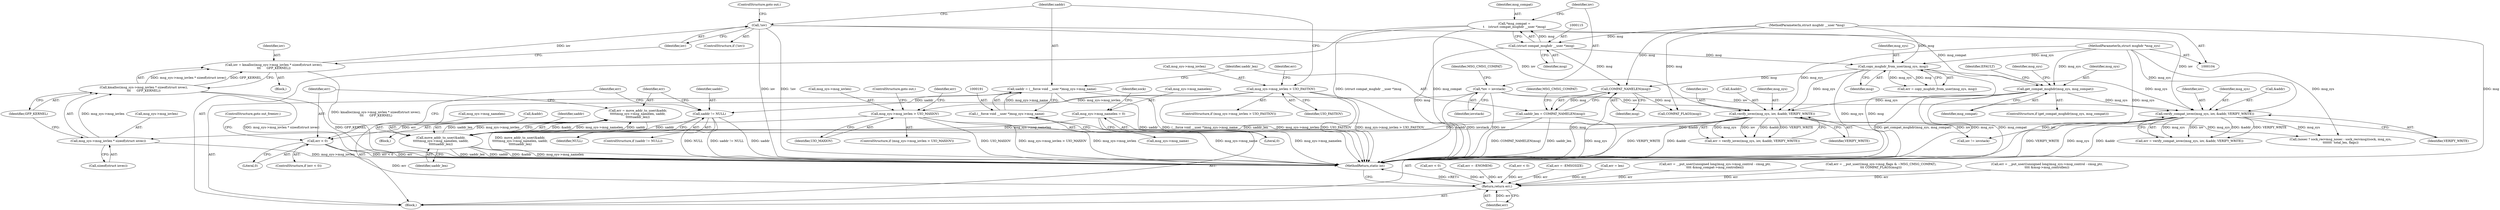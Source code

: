 digraph "0_linux_f3d3342602f8bcbf37d7c46641cb9bca7618eb1c_31@API" {
"1000280" [label="(Call,err = move_addr_to_user(&addr,\n\t\t\t\t\tmsg_sys->msg_namelen, uaddr,\n\t\t\t\t\tuaddr_len))"];
"1000282" [label="(Call,move_addr_to_user(&addr,\n\t\t\t\t\tmsg_sys->msg_namelen, uaddr,\n\t\t\t\t\tuaddr_len))"];
"1000214" [label="(Call,verify_iovec(msg_sys, iov, &addr, VERIFY_WRITE))"];
"1000135" [label="(Call,get_compat_msghdr(msg_sys, msg_compat))"];
"1000107" [label="(MethodParameterIn,struct msghdr *msg_sys)"];
"1000112" [label="(Call,*msg_compat =\n\t    (struct compat_msghdr __user *)msg)"];
"1000114" [label="(Call,(struct compat_msghdr __user *)msg)"];
"1000106" [label="(MethodParameterIn,struct msghdr __user *msg)"];
"1000145" [label="(Call,copy_msghdr_from_user(msg_sys, msg))"];
"1000185" [label="(Call,!iov)"];
"1000174" [label="(Call,iov = kmalloc(msg_sys->msg_iovlen * sizeof(struct iovec),\n\t\t\t      GFP_KERNEL))"];
"1000176" [label="(Call,kmalloc(msg_sys->msg_iovlen * sizeof(struct iovec),\n\t\t\t      GFP_KERNEL))"];
"1000177" [label="(Call,msg_sys->msg_iovlen * sizeof(struct iovec))"];
"1000164" [label="(Call,msg_sys->msg_iovlen > UIO_MAXIOV)"];
"1000153" [label="(Call,msg_sys->msg_iovlen > UIO_FASTIOV)"];
"1000119" [label="(Call,*iov = iovstack)"];
"1000205" [label="(Call,verify_compat_iovec(msg_sys, iov, &addr, VERIFY_WRITE))"];
"1000244" [label="(Call,msg_sys->msg_namelen = 0)"];
"1000276" [label="(Call,uaddr != NULL)"];
"1000188" [label="(Call,uaddr = (__force void __user *)msg_sys->msg_name)"];
"1000190" [label="(Call,(__force void __user *)msg_sys->msg_name)"];
"1000195" [label="(Call,uaddr_len = COMPAT_NAMELEN(msg))"];
"1000197" [label="(Call,COMPAT_NAMELEN(msg))"];
"1000291" [label="(Call,err < 0)"];
"1000355" [label="(Return,return err;)"];
"1000281" [label="(Identifier,err)"];
"1000244" [label="(Call,msg_sys->msg_namelen = 0)"];
"1000175" [label="(Identifier,iov)"];
"1000195" [label="(Call,uaddr_len = COMPAT_NAMELEN(msg))"];
"1000296" [label="(Identifier,err)"];
"1000282" [label="(Call,move_addr_to_user(&addr,\n\t\t\t\t\tmsg_sys->msg_namelen, uaddr,\n\t\t\t\t\tuaddr_len))"];
"1000140" [label="(Identifier,EFAULT)"];
"1000153" [label="(Call,msg_sys->msg_iovlen > UIO_FASTIOV)"];
"1000155" [label="(Identifier,msg_sys)"];
"1000177" [label="(Call,msg_sys->msg_iovlen * sizeof(struct iovec))"];
"1000216" [label="(Identifier,iov)"];
"1000192" [label="(Call,msg_sys->msg_name)"];
"1000169" [label="(ControlStructure,goto out;)"];
"1000106" [label="(MethodParameterIn,struct msghdr __user *msg)"];
"1000280" [label="(Call,err = move_addr_to_user(&addr,\n\t\t\t\t\tmsg_sys->msg_namelen, uaddr,\n\t\t\t\t\tuaddr_len))"];
"1000112" [label="(Call,*msg_compat =\n\t    (struct compat_msghdr __user *)msg)"];
"1000198" [label="(Identifier,msg)"];
"1000145" [label="(Call,copy_msghdr_from_user(msg_sys, msg))"];
"1000276" [label="(Call,uaddr != NULL)"];
"1000189" [label="(Identifier,uaddr)"];
"1000212" [label="(Call,err = verify_iovec(msg_sys, iov, &addr, VERIFY_WRITE))"];
"1000217" [label="(Call,&addr)"];
"1000114" [label="(Call,(struct compat_msghdr __user *)msg)"];
"1000277" [label="(Identifier,uaddr)"];
"1000181" [label="(Call,sizeof(struct iovec))"];
"1000121" [label="(Identifier,iovstack)"];
"1000210" [label="(Identifier,VERIFY_WRITE)"];
"1000344" [label="(Call,err = len)"];
"1000183" [label="(Identifier,GFP_KERNEL)"];
"1000163" [label="(ControlStructure,if (msg_sys->msg_iovlen > UIO_MAXIOV))"];
"1000203" [label="(Call,err = verify_compat_iovec(msg_sys, iov, &addr, VERIFY_WRITE))"];
"1000312" [label="(Call,err = __put_user((unsigned long)msg_sys->msg_control - cmsg_ptr,\n\t\t\t\t &msg_compat->msg_controllen))"];
"1000135" [label="(Call,get_compat_msghdr(msg_sys, msg_compat))"];
"1000176" [label="(Call,kmalloc(msg_sys->msg_iovlen * sizeof(struct iovec),\n\t\t\t      GFP_KERNEL))"];
"1000219" [label="(Identifier,VERIFY_WRITE)"];
"1000147" [label="(Identifier,msg)"];
"1000275" [label="(ControlStructure,if (uaddr != NULL))"];
"1000185" [label="(Call,!iov)"];
"1000134" [label="(ControlStructure,if (get_compat_msghdr(msg_sys, msg_compat)))"];
"1000152" [label="(ControlStructure,if (msg_sys->msg_iovlen > UIO_FASTIOV))"];
"1000207" [label="(Identifier,iov)"];
"1000303" [label="(Call,COMPAT_FLAGS(msg))"];
"1000158" [label="(Block,)"];
"1000116" [label="(Identifier,msg)"];
"1000214" [label="(Call,verify_iovec(msg_sys, iov, &addr, VERIFY_WRITE))"];
"1000137" [label="(Identifier,msg_compat)"];
"1000285" [label="(Call,msg_sys->msg_namelen)"];
"1000295" [label="(Call,err = __put_user((msg_sys->msg_flags & ~MSG_CMSG_COMPAT),\n\t\t\t COMPAT_FLAGS(msg)))"];
"1000171" [label="(Identifier,err)"];
"1000188" [label="(Call,uaddr = (__force void __user *)msg_sys->msg_name)"];
"1000279" [label="(Block,)"];
"1000143" [label="(Call,err = copy_msghdr_from_user(msg_sys, msg))"];
"1000262" [label="(Call,(nosec ? sock_recvmsg_nosec : sock_recvmsg)(sock, msg_sys,\n\t\t\t\t\t\t\t  total_len, flags))"];
"1000327" [label="(Call,err = __put_user((unsigned long)msg_sys->msg_control - cmsg_ptr,\n\t\t\t\t &msg->msg_controllen))"];
"1000154" [label="(Call,msg_sys->msg_iovlen)"];
"1000283" [label="(Call,&addr)"];
"1000119" [label="(Call,*iov = iovstack)"];
"1000268" [label="(Call,err < 0)"];
"1000110" [label="(Block,)"];
"1000170" [label="(Call,err = -ENOMEM)"];
"1000253" [label="(Identifier,sock)"];
"1000113" [label="(Identifier,msg_compat)"];
"1000206" [label="(Identifier,msg_sys)"];
"1000164" [label="(Call,msg_sys->msg_iovlen > UIO_MAXIOV)"];
"1000349" [label="(Call,iov != iovstack)"];
"1000357" [label="(MethodReturn,static int)"];
"1000356" [label="(Identifier,err)"];
"1000165" [label="(Call,msg_sys->msg_iovlen)"];
"1000107" [label="(MethodParameterIn,struct msghdr *msg_sys)"];
"1000197" [label="(Call,COMPAT_NAMELEN(msg))"];
"1000187" [label="(ControlStructure,goto out;)"];
"1000196" [label="(Identifier,uaddr_len)"];
"1000248" [label="(Literal,0)"];
"1000289" [label="(Identifier,uaddr_len)"];
"1000146" [label="(Identifier,msg_sys)"];
"1000291" [label="(Call,err < 0)"];
"1000190" [label="(Call,(__force void __user *)msg_sys->msg_name)"];
"1000157" [label="(Identifier,UIO_FASTIOV)"];
"1000294" [label="(ControlStructure,goto out_freeiov;)"];
"1000168" [label="(Identifier,UIO_MAXIOV)"];
"1000186" [label="(Identifier,iov)"];
"1000136" [label="(Identifier,msg_sys)"];
"1000160" [label="(Identifier,err)"];
"1000174" [label="(Call,iov = kmalloc(msg_sys->msg_iovlen * sizeof(struct iovec),\n\t\t\t      GFP_KERNEL))"];
"1000355" [label="(Return,return err;)"];
"1000131" [label="(Identifier,MSG_CMSG_COMPAT)"];
"1000290" [label="(ControlStructure,if (err < 0))"];
"1000221" [label="(Call,err < 0)"];
"1000184" [label="(ControlStructure,if (!iov))"];
"1000292" [label="(Identifier,err)"];
"1000178" [label="(Call,msg_sys->msg_iovlen)"];
"1000201" [label="(Identifier,MSG_CMSG_COMPAT)"];
"1000120" [label="(Identifier,iov)"];
"1000288" [label="(Identifier,uaddr)"];
"1000278" [label="(Identifier,NULL)"];
"1000159" [label="(Call,err = -EMSGSIZE)"];
"1000245" [label="(Call,msg_sys->msg_namelen)"];
"1000208" [label="(Call,&addr)"];
"1000205" [label="(Call,verify_compat_iovec(msg_sys, iov, &addr, VERIFY_WRITE))"];
"1000293" [label="(Literal,0)"];
"1000215" [label="(Identifier,msg_sys)"];
"1000280" -> "1000279"  [label="AST: "];
"1000280" -> "1000282"  [label="CFG: "];
"1000281" -> "1000280"  [label="AST: "];
"1000282" -> "1000280"  [label="AST: "];
"1000292" -> "1000280"  [label="CFG: "];
"1000280" -> "1000357"  [label="DDG: move_addr_to_user(&addr,\n\t\t\t\t\tmsg_sys->msg_namelen, uaddr,\n\t\t\t\t\tuaddr_len)"];
"1000282" -> "1000280"  [label="DDG: &addr"];
"1000282" -> "1000280"  [label="DDG: msg_sys->msg_namelen"];
"1000282" -> "1000280"  [label="DDG: uaddr"];
"1000282" -> "1000280"  [label="DDG: uaddr_len"];
"1000280" -> "1000291"  [label="DDG: err"];
"1000282" -> "1000289"  [label="CFG: "];
"1000283" -> "1000282"  [label="AST: "];
"1000285" -> "1000282"  [label="AST: "];
"1000288" -> "1000282"  [label="AST: "];
"1000289" -> "1000282"  [label="AST: "];
"1000282" -> "1000357"  [label="DDG: msg_sys->msg_namelen"];
"1000282" -> "1000357"  [label="DDG: uaddr_len"];
"1000282" -> "1000357"  [label="DDG: uaddr"];
"1000282" -> "1000357"  [label="DDG: &addr"];
"1000214" -> "1000282"  [label="DDG: &addr"];
"1000205" -> "1000282"  [label="DDG: &addr"];
"1000244" -> "1000282"  [label="DDG: msg_sys->msg_namelen"];
"1000276" -> "1000282"  [label="DDG: uaddr"];
"1000195" -> "1000282"  [label="DDG: uaddr_len"];
"1000214" -> "1000212"  [label="AST: "];
"1000214" -> "1000219"  [label="CFG: "];
"1000215" -> "1000214"  [label="AST: "];
"1000216" -> "1000214"  [label="AST: "];
"1000217" -> "1000214"  [label="AST: "];
"1000219" -> "1000214"  [label="AST: "];
"1000212" -> "1000214"  [label="CFG: "];
"1000214" -> "1000357"  [label="DDG: VERIFY_WRITE"];
"1000214" -> "1000357"  [label="DDG: &addr"];
"1000214" -> "1000357"  [label="DDG: msg_sys"];
"1000214" -> "1000212"  [label="DDG: msg_sys"];
"1000214" -> "1000212"  [label="DDG: iov"];
"1000214" -> "1000212"  [label="DDG: &addr"];
"1000214" -> "1000212"  [label="DDG: VERIFY_WRITE"];
"1000135" -> "1000214"  [label="DDG: msg_sys"];
"1000145" -> "1000214"  [label="DDG: msg_sys"];
"1000107" -> "1000214"  [label="DDG: msg_sys"];
"1000185" -> "1000214"  [label="DDG: iov"];
"1000119" -> "1000214"  [label="DDG: iov"];
"1000214" -> "1000262"  [label="DDG: msg_sys"];
"1000214" -> "1000349"  [label="DDG: iov"];
"1000135" -> "1000134"  [label="AST: "];
"1000135" -> "1000137"  [label="CFG: "];
"1000136" -> "1000135"  [label="AST: "];
"1000137" -> "1000135"  [label="AST: "];
"1000140" -> "1000135"  [label="CFG: "];
"1000155" -> "1000135"  [label="CFG: "];
"1000135" -> "1000357"  [label="DDG: get_compat_msghdr(msg_sys, msg_compat)"];
"1000135" -> "1000357"  [label="DDG: msg_sys"];
"1000135" -> "1000357"  [label="DDG: msg_compat"];
"1000107" -> "1000135"  [label="DDG: msg_sys"];
"1000112" -> "1000135"  [label="DDG: msg_compat"];
"1000135" -> "1000205"  [label="DDG: msg_sys"];
"1000107" -> "1000104"  [label="AST: "];
"1000107" -> "1000357"  [label="DDG: msg_sys"];
"1000107" -> "1000145"  [label="DDG: msg_sys"];
"1000107" -> "1000205"  [label="DDG: msg_sys"];
"1000107" -> "1000262"  [label="DDG: msg_sys"];
"1000112" -> "1000110"  [label="AST: "];
"1000112" -> "1000114"  [label="CFG: "];
"1000113" -> "1000112"  [label="AST: "];
"1000114" -> "1000112"  [label="AST: "];
"1000120" -> "1000112"  [label="CFG: "];
"1000112" -> "1000357"  [label="DDG: (struct compat_msghdr __user *)msg"];
"1000112" -> "1000357"  [label="DDG: msg_compat"];
"1000114" -> "1000112"  [label="DDG: msg"];
"1000114" -> "1000116"  [label="CFG: "];
"1000115" -> "1000114"  [label="AST: "];
"1000116" -> "1000114"  [label="AST: "];
"1000114" -> "1000357"  [label="DDG: msg"];
"1000106" -> "1000114"  [label="DDG: msg"];
"1000114" -> "1000145"  [label="DDG: msg"];
"1000114" -> "1000197"  [label="DDG: msg"];
"1000106" -> "1000104"  [label="AST: "];
"1000106" -> "1000357"  [label="DDG: msg"];
"1000106" -> "1000145"  [label="DDG: msg"];
"1000106" -> "1000197"  [label="DDG: msg"];
"1000106" -> "1000303"  [label="DDG: msg"];
"1000145" -> "1000143"  [label="AST: "];
"1000145" -> "1000147"  [label="CFG: "];
"1000146" -> "1000145"  [label="AST: "];
"1000147" -> "1000145"  [label="AST: "];
"1000143" -> "1000145"  [label="CFG: "];
"1000145" -> "1000357"  [label="DDG: msg_sys"];
"1000145" -> "1000357"  [label="DDG: msg"];
"1000145" -> "1000143"  [label="DDG: msg_sys"];
"1000145" -> "1000143"  [label="DDG: msg"];
"1000145" -> "1000197"  [label="DDG: msg"];
"1000145" -> "1000205"  [label="DDG: msg_sys"];
"1000185" -> "1000184"  [label="AST: "];
"1000185" -> "1000186"  [label="CFG: "];
"1000186" -> "1000185"  [label="AST: "];
"1000187" -> "1000185"  [label="CFG: "];
"1000189" -> "1000185"  [label="CFG: "];
"1000185" -> "1000357"  [label="DDG: iov"];
"1000185" -> "1000357"  [label="DDG: !iov"];
"1000174" -> "1000185"  [label="DDG: iov"];
"1000185" -> "1000205"  [label="DDG: iov"];
"1000174" -> "1000158"  [label="AST: "];
"1000174" -> "1000176"  [label="CFG: "];
"1000175" -> "1000174"  [label="AST: "];
"1000176" -> "1000174"  [label="AST: "];
"1000186" -> "1000174"  [label="CFG: "];
"1000174" -> "1000357"  [label="DDG: kmalloc(msg_sys->msg_iovlen * sizeof(struct iovec),\n\t\t\t      GFP_KERNEL)"];
"1000176" -> "1000174"  [label="DDG: msg_sys->msg_iovlen * sizeof(struct iovec)"];
"1000176" -> "1000174"  [label="DDG: GFP_KERNEL"];
"1000176" -> "1000183"  [label="CFG: "];
"1000177" -> "1000176"  [label="AST: "];
"1000183" -> "1000176"  [label="AST: "];
"1000176" -> "1000357"  [label="DDG: msg_sys->msg_iovlen * sizeof(struct iovec)"];
"1000176" -> "1000357"  [label="DDG: GFP_KERNEL"];
"1000177" -> "1000176"  [label="DDG: msg_sys->msg_iovlen"];
"1000177" -> "1000181"  [label="CFG: "];
"1000178" -> "1000177"  [label="AST: "];
"1000181" -> "1000177"  [label="AST: "];
"1000183" -> "1000177"  [label="CFG: "];
"1000177" -> "1000357"  [label="DDG: msg_sys->msg_iovlen"];
"1000164" -> "1000177"  [label="DDG: msg_sys->msg_iovlen"];
"1000164" -> "1000163"  [label="AST: "];
"1000164" -> "1000168"  [label="CFG: "];
"1000165" -> "1000164"  [label="AST: "];
"1000168" -> "1000164"  [label="AST: "];
"1000169" -> "1000164"  [label="CFG: "];
"1000171" -> "1000164"  [label="CFG: "];
"1000164" -> "1000357"  [label="DDG: UIO_MAXIOV"];
"1000164" -> "1000357"  [label="DDG: msg_sys->msg_iovlen > UIO_MAXIOV"];
"1000164" -> "1000357"  [label="DDG: msg_sys->msg_iovlen"];
"1000153" -> "1000164"  [label="DDG: msg_sys->msg_iovlen"];
"1000153" -> "1000152"  [label="AST: "];
"1000153" -> "1000157"  [label="CFG: "];
"1000154" -> "1000153"  [label="AST: "];
"1000157" -> "1000153"  [label="AST: "];
"1000160" -> "1000153"  [label="CFG: "];
"1000189" -> "1000153"  [label="CFG: "];
"1000153" -> "1000357"  [label="DDG: UIO_FASTIOV"];
"1000153" -> "1000357"  [label="DDG: msg_sys->msg_iovlen > UIO_FASTIOV"];
"1000153" -> "1000357"  [label="DDG: msg_sys->msg_iovlen"];
"1000119" -> "1000110"  [label="AST: "];
"1000119" -> "1000121"  [label="CFG: "];
"1000120" -> "1000119"  [label="AST: "];
"1000121" -> "1000119"  [label="AST: "];
"1000131" -> "1000119"  [label="CFG: "];
"1000119" -> "1000357"  [label="DDG: iovstack"];
"1000119" -> "1000357"  [label="DDG: iov"];
"1000119" -> "1000205"  [label="DDG: iov"];
"1000205" -> "1000203"  [label="AST: "];
"1000205" -> "1000210"  [label="CFG: "];
"1000206" -> "1000205"  [label="AST: "];
"1000207" -> "1000205"  [label="AST: "];
"1000208" -> "1000205"  [label="AST: "];
"1000210" -> "1000205"  [label="AST: "];
"1000203" -> "1000205"  [label="CFG: "];
"1000205" -> "1000357"  [label="DDG: VERIFY_WRITE"];
"1000205" -> "1000357"  [label="DDG: msg_sys"];
"1000205" -> "1000357"  [label="DDG: &addr"];
"1000205" -> "1000203"  [label="DDG: msg_sys"];
"1000205" -> "1000203"  [label="DDG: iov"];
"1000205" -> "1000203"  [label="DDG: &addr"];
"1000205" -> "1000203"  [label="DDG: VERIFY_WRITE"];
"1000205" -> "1000262"  [label="DDG: msg_sys"];
"1000205" -> "1000349"  [label="DDG: iov"];
"1000244" -> "1000110"  [label="AST: "];
"1000244" -> "1000248"  [label="CFG: "];
"1000245" -> "1000244"  [label="AST: "];
"1000248" -> "1000244"  [label="AST: "];
"1000253" -> "1000244"  [label="CFG: "];
"1000244" -> "1000357"  [label="DDG: msg_sys->msg_namelen"];
"1000276" -> "1000275"  [label="AST: "];
"1000276" -> "1000278"  [label="CFG: "];
"1000277" -> "1000276"  [label="AST: "];
"1000278" -> "1000276"  [label="AST: "];
"1000281" -> "1000276"  [label="CFG: "];
"1000296" -> "1000276"  [label="CFG: "];
"1000276" -> "1000357"  [label="DDG: NULL"];
"1000276" -> "1000357"  [label="DDG: uaddr != NULL"];
"1000276" -> "1000357"  [label="DDG: uaddr"];
"1000188" -> "1000276"  [label="DDG: uaddr"];
"1000188" -> "1000110"  [label="AST: "];
"1000188" -> "1000190"  [label="CFG: "];
"1000189" -> "1000188"  [label="AST: "];
"1000190" -> "1000188"  [label="AST: "];
"1000196" -> "1000188"  [label="CFG: "];
"1000188" -> "1000357"  [label="DDG: (__force void __user *)msg_sys->msg_name"];
"1000188" -> "1000357"  [label="DDG: uaddr"];
"1000190" -> "1000188"  [label="DDG: msg_sys->msg_name"];
"1000190" -> "1000192"  [label="CFG: "];
"1000191" -> "1000190"  [label="AST: "];
"1000192" -> "1000190"  [label="AST: "];
"1000190" -> "1000357"  [label="DDG: msg_sys->msg_name"];
"1000195" -> "1000110"  [label="AST: "];
"1000195" -> "1000197"  [label="CFG: "];
"1000196" -> "1000195"  [label="AST: "];
"1000197" -> "1000195"  [label="AST: "];
"1000201" -> "1000195"  [label="CFG: "];
"1000195" -> "1000357"  [label="DDG: COMPAT_NAMELEN(msg)"];
"1000195" -> "1000357"  [label="DDG: uaddr_len"];
"1000197" -> "1000195"  [label="DDG: msg"];
"1000197" -> "1000198"  [label="CFG: "];
"1000198" -> "1000197"  [label="AST: "];
"1000197" -> "1000357"  [label="DDG: msg"];
"1000197" -> "1000303"  [label="DDG: msg"];
"1000291" -> "1000290"  [label="AST: "];
"1000291" -> "1000293"  [label="CFG: "];
"1000292" -> "1000291"  [label="AST: "];
"1000293" -> "1000291"  [label="AST: "];
"1000294" -> "1000291"  [label="CFG: "];
"1000296" -> "1000291"  [label="CFG: "];
"1000291" -> "1000357"  [label="DDG: err < 0"];
"1000291" -> "1000357"  [label="DDG: err"];
"1000291" -> "1000355"  [label="DDG: err"];
"1000355" -> "1000110"  [label="AST: "];
"1000355" -> "1000356"  [label="CFG: "];
"1000356" -> "1000355"  [label="AST: "];
"1000357" -> "1000355"  [label="CFG: "];
"1000355" -> "1000357"  [label="DDG: <RET>"];
"1000356" -> "1000355"  [label="DDG: err"];
"1000295" -> "1000355"  [label="DDG: err"];
"1000268" -> "1000355"  [label="DDG: err"];
"1000327" -> "1000355"  [label="DDG: err"];
"1000221" -> "1000355"  [label="DDG: err"];
"1000170" -> "1000355"  [label="DDG: err"];
"1000344" -> "1000355"  [label="DDG: err"];
"1000312" -> "1000355"  [label="DDG: err"];
"1000159" -> "1000355"  [label="DDG: err"];
}
